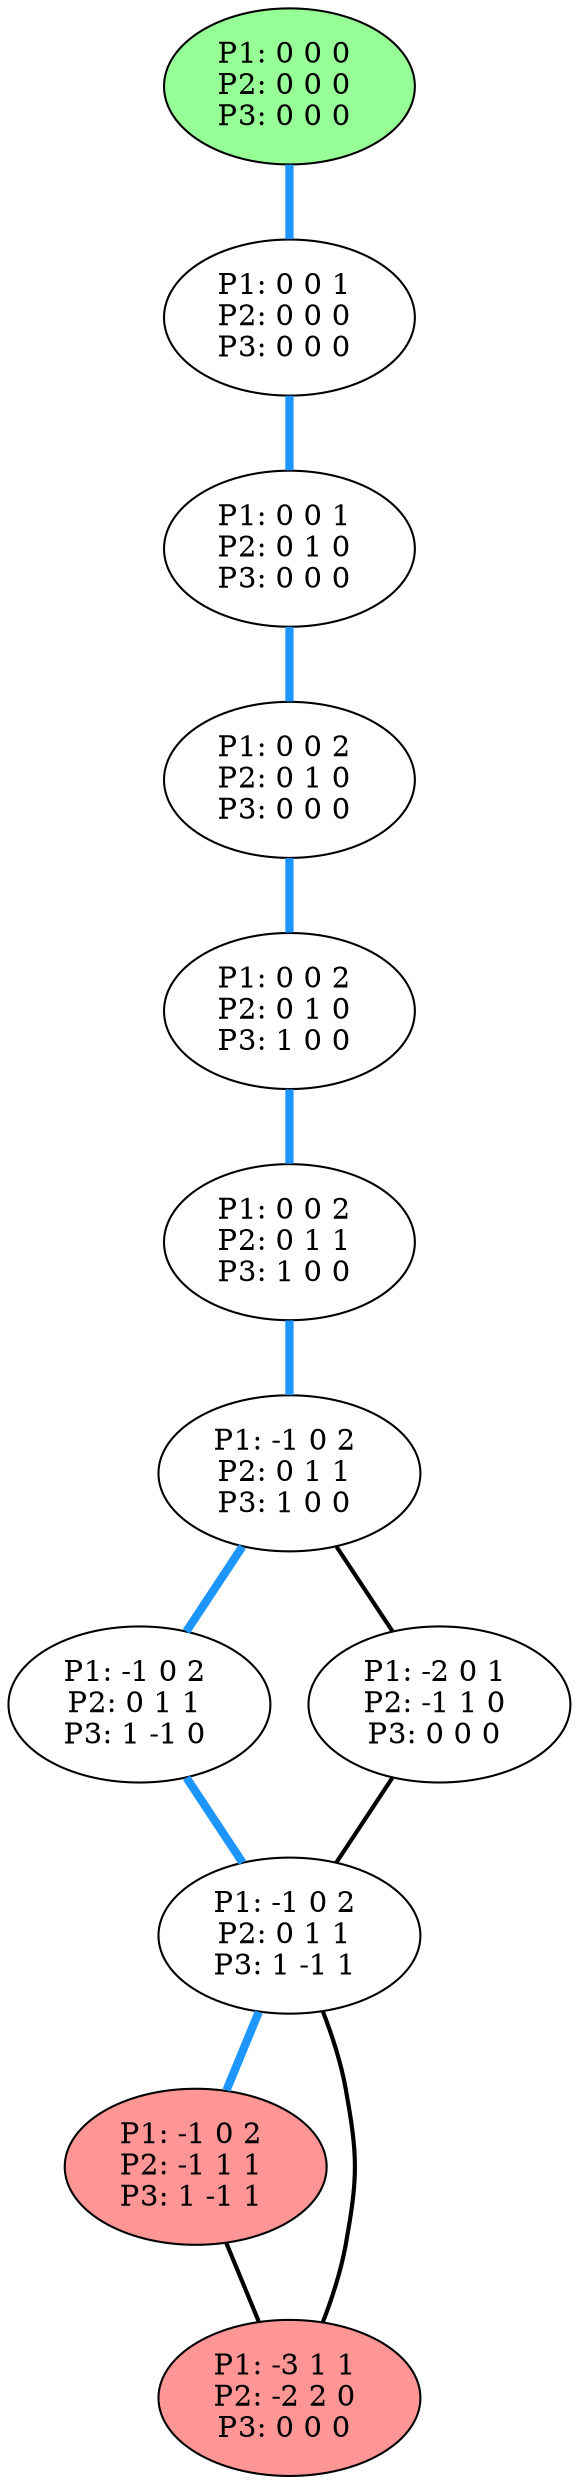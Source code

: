 graph G {
color = "black"
0 [label = "P1: 0 0 0 
P2: 0 0 0 
P3: 0 0 0 
",  style="filled", fillcolor = "#96FF96"];
1 [label = "P1: 0 0 1 
P2: 0 0 0 
P3: 0 0 0 
"];
2 [label = "P1: 0 0 1 
P2: 0 1 0 
P3: 0 0 0 
"];
3 [label = "P1: 0 0 2 
P2: 0 1 0 
P3: 0 0 0 
"];
4 [label = "P1: 0 0 2 
P2: 0 1 0 
P3: 1 0 0 
"];
5 [label = "P1: 0 0 2 
P2: 0 1 1 
P3: 1 0 0 
"];
6 [label = "P1: -1 0 2 
P2: 0 1 1 
P3: 1 0 0 
"];
7 [label = "P1: -1 0 2 
P2: 0 1 1 
P3: 1 -1 0 
"];
8 [label = "P1: -2 0 1 
P2: -1 1 0 
P3: 0 0 0 
"];
9 [label = "P1: -1 0 2 
P2: 0 1 1 
P3: 1 -1 1 
"];
10 [label = "P1: -1 0 2 
P2: -1 1 1 
P3: 1 -1 1 
",  style="filled", fillcolor = "#FF9696"];
11 [label = "P1: -3 1 1 
P2: -2 2 0 
P3: 0 0 0 
",  style="filled", fillcolor = "#FF9696"];
edge [style=bold];
0 -- 1 [color="#1E96FF", penwidth=4.0];

1 -- 2 [color="#1E96FF", penwidth=4.0];

2 -- 3 [color="#1E96FF", penwidth=4.0];

3 -- 4 [color="#1E96FF", penwidth=4.0];

4 -- 5 [color="#1E96FF", penwidth=4.0];

5 -- 6 [color="#1E96FF", penwidth=4.0];

6 -- 7 [color="#1E96FF", penwidth=4.0];
6 -- 8 [color=black];

7 -- 9 [color="#1E96FF", penwidth=4.0];

8 -- 9 [color=black];

9 -- 10 [color="#1E96FF", penwidth=4.0];
9 -- 11 [color=black];

10 -- 11 [color=black];


}
